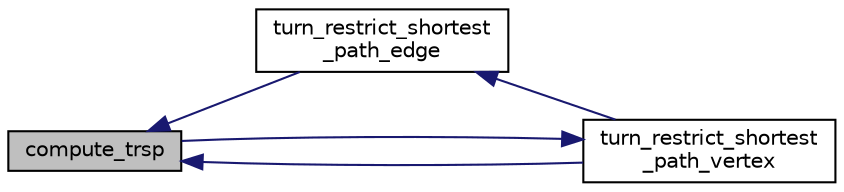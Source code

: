 digraph "compute_trsp"
{
  edge [fontname="Helvetica",fontsize="10",labelfontname="Helvetica",labelfontsize="10"];
  node [fontname="Helvetica",fontsize="10",shape=record];
  rankdir="LR";
  Node16 [label="compute_trsp",height=0.2,width=0.4,color="black", fillcolor="grey75", style="filled", fontcolor="black"];
  Node16 -> Node17 [dir="back",color="midnightblue",fontsize="10",style="solid",fontname="Helvetica"];
  Node17 [label="turn_restrict_shortest\l_path_edge",height=0.2,width=0.4,color="black", fillcolor="white", style="filled",URL="$trsp_8c.html#a938bf6c15c229413b975362c1bc510ce"];
  Node17 -> Node18 [dir="back",color="midnightblue",fontsize="10",style="solid",fontname="Helvetica"];
  Node18 [label="turn_restrict_shortest\l_path_vertex",height=0.2,width=0.4,color="black", fillcolor="white", style="filled",URL="$trsp_8c.html#ad9246e2da8aa61f657af867abc2b9d4c"];
  Node18 -> Node16 [dir="back",color="midnightblue",fontsize="10",style="solid",fontname="Helvetica"];
  Node16 -> Node18 [dir="back",color="midnightblue",fontsize="10",style="solid",fontname="Helvetica"];
}
